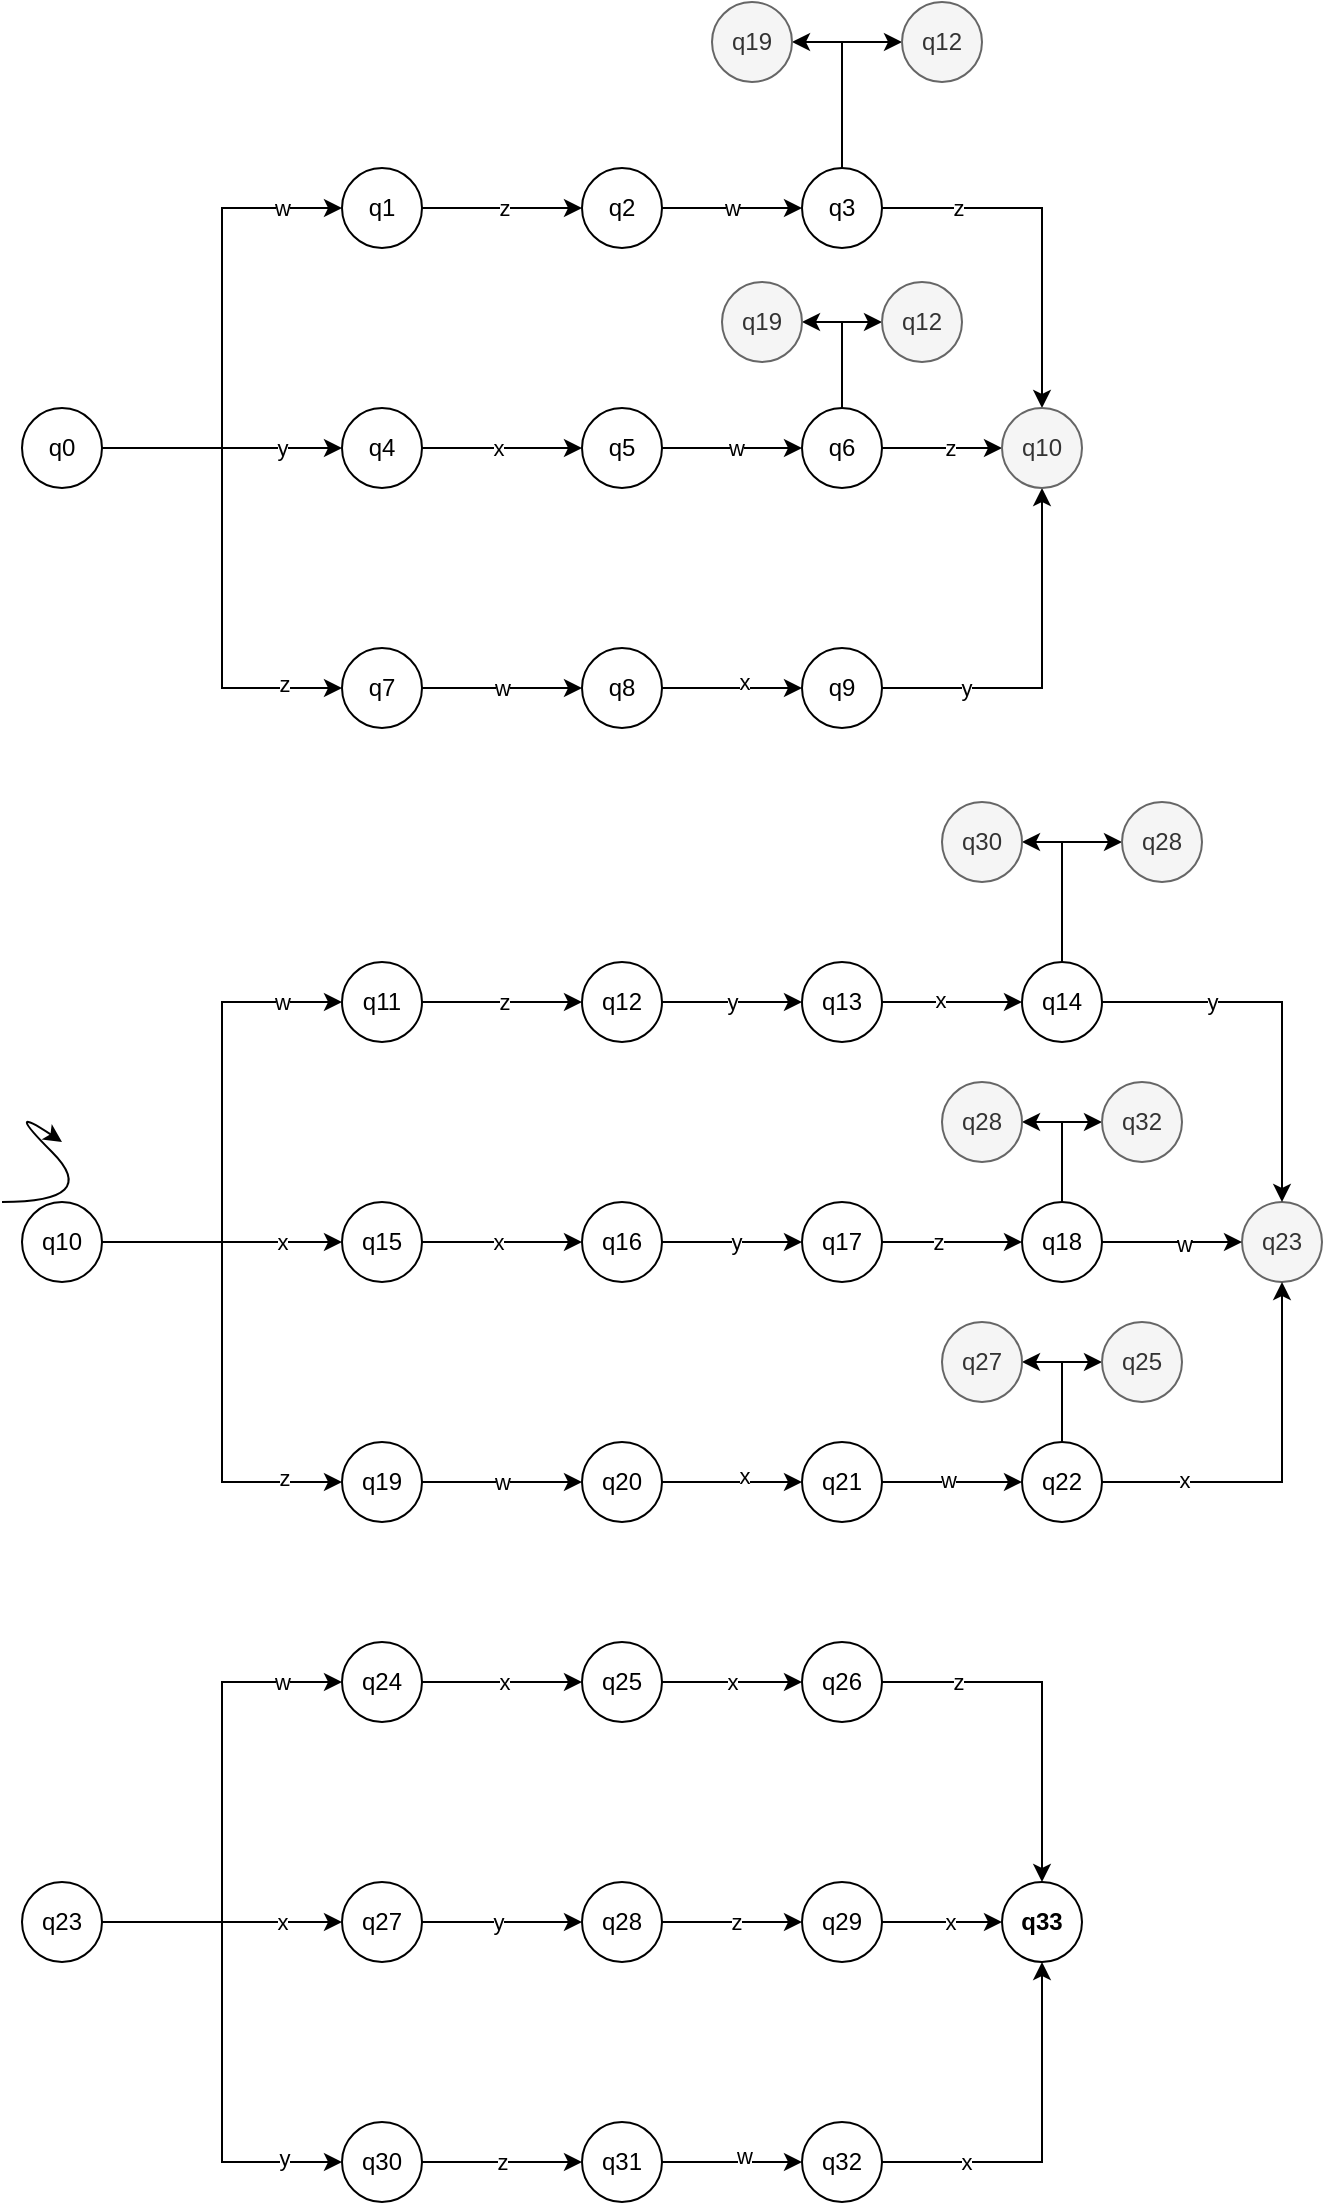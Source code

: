 <mxfile version="24.7.8">
  <diagram name="Page-1" id="Aey-eJSJg34oSW4Eya3Z">
    <mxGraphModel dx="1860" dy="896" grid="1" gridSize="10" guides="1" tooltips="1" connect="1" arrows="1" fold="1" page="1" pageScale="1" pageWidth="850" pageHeight="1100" math="0" shadow="0">
      <root>
        <mxCell id="0" />
        <mxCell id="1" parent="0" />
        <mxCell id="eljY3TKEnS_Ht3RKQVxH-9" style="edgeStyle=orthogonalEdgeStyle;rounded=0;orthogonalLoop=1;jettySize=auto;html=1;entryX=0;entryY=0.5;entryDx=0;entryDy=0;" edge="1" parent="1" source="eljY3TKEnS_Ht3RKQVxH-5" target="eljY3TKEnS_Ht3RKQVxH-7">
          <mxGeometry relative="1" as="geometry" />
        </mxCell>
        <mxCell id="eljY3TKEnS_Ht3RKQVxH-14" value="y" style="edgeLabel;html=1;align=center;verticalAlign=middle;resizable=0;points=[];" vertex="1" connectable="0" parent="eljY3TKEnS_Ht3RKQVxH-9">
          <mxGeometry x="0.504" relative="1" as="geometry">
            <mxPoint as="offset" />
          </mxGeometry>
        </mxCell>
        <mxCell id="eljY3TKEnS_Ht3RKQVxH-10" style="edgeStyle=orthogonalEdgeStyle;rounded=0;orthogonalLoop=1;jettySize=auto;html=1;exitX=1;exitY=0.5;exitDx=0;exitDy=0;entryX=0;entryY=0.5;entryDx=0;entryDy=0;" edge="1" parent="1" source="eljY3TKEnS_Ht3RKQVxH-5" target="eljY3TKEnS_Ht3RKQVxH-6">
          <mxGeometry relative="1" as="geometry" />
        </mxCell>
        <mxCell id="eljY3TKEnS_Ht3RKQVxH-13" value="w" style="edgeLabel;html=1;align=center;verticalAlign=middle;resizable=0;points=[];" vertex="1" connectable="0" parent="eljY3TKEnS_Ht3RKQVxH-10">
          <mxGeometry x="0.723" y="2" relative="1" as="geometry">
            <mxPoint x="3" y="2" as="offset" />
          </mxGeometry>
        </mxCell>
        <mxCell id="eljY3TKEnS_Ht3RKQVxH-12" style="edgeStyle=orthogonalEdgeStyle;rounded=0;orthogonalLoop=1;jettySize=auto;html=1;exitX=1;exitY=0.5;exitDx=0;exitDy=0;entryX=0;entryY=0.5;entryDx=0;entryDy=0;" edge="1" parent="1" source="eljY3TKEnS_Ht3RKQVxH-5" target="eljY3TKEnS_Ht3RKQVxH-8">
          <mxGeometry relative="1" as="geometry" />
        </mxCell>
        <mxCell id="eljY3TKEnS_Ht3RKQVxH-15" value="z" style="edgeLabel;html=1;align=center;verticalAlign=middle;resizable=0;points=[];" vertex="1" connectable="0" parent="eljY3TKEnS_Ht3RKQVxH-12">
          <mxGeometry x="0.756" y="2" relative="1" as="geometry">
            <mxPoint as="offset" />
          </mxGeometry>
        </mxCell>
        <mxCell id="eljY3TKEnS_Ht3RKQVxH-5" value="q0" style="ellipse;whiteSpace=wrap;html=1;" vertex="1" parent="1">
          <mxGeometry x="80" y="203" width="40" height="40" as="geometry" />
        </mxCell>
        <mxCell id="eljY3TKEnS_Ht3RKQVxH-19" style="edgeStyle=orthogonalEdgeStyle;rounded=0;orthogonalLoop=1;jettySize=auto;html=1;" edge="1" parent="1" source="eljY3TKEnS_Ht3RKQVxH-6" target="eljY3TKEnS_Ht3RKQVxH-16">
          <mxGeometry relative="1" as="geometry" />
        </mxCell>
        <mxCell id="eljY3TKEnS_Ht3RKQVxH-22" value="z" style="edgeLabel;html=1;align=center;verticalAlign=middle;resizable=0;points=[];" vertex="1" connectable="0" parent="eljY3TKEnS_Ht3RKQVxH-19">
          <mxGeometry x="0.008" y="-4" relative="1" as="geometry">
            <mxPoint y="-4" as="offset" />
          </mxGeometry>
        </mxCell>
        <mxCell id="eljY3TKEnS_Ht3RKQVxH-6" value="q1" style="ellipse;whiteSpace=wrap;html=1;" vertex="1" parent="1">
          <mxGeometry x="240" y="83" width="40" height="40" as="geometry" />
        </mxCell>
        <mxCell id="eljY3TKEnS_Ht3RKQVxH-20" style="edgeStyle=orthogonalEdgeStyle;rounded=0;orthogonalLoop=1;jettySize=auto;html=1;" edge="1" parent="1" source="eljY3TKEnS_Ht3RKQVxH-7" target="eljY3TKEnS_Ht3RKQVxH-17">
          <mxGeometry relative="1" as="geometry" />
        </mxCell>
        <mxCell id="eljY3TKEnS_Ht3RKQVxH-23" value="x" style="edgeLabel;html=1;align=center;verticalAlign=middle;resizable=0;points=[];" vertex="1" connectable="0" parent="eljY3TKEnS_Ht3RKQVxH-20">
          <mxGeometry x="-0.054" relative="1" as="geometry">
            <mxPoint as="offset" />
          </mxGeometry>
        </mxCell>
        <mxCell id="eljY3TKEnS_Ht3RKQVxH-7" value="q4" style="ellipse;whiteSpace=wrap;html=1;" vertex="1" parent="1">
          <mxGeometry x="240" y="203" width="40" height="40" as="geometry" />
        </mxCell>
        <mxCell id="eljY3TKEnS_Ht3RKQVxH-21" style="edgeStyle=orthogonalEdgeStyle;rounded=0;orthogonalLoop=1;jettySize=auto;html=1;exitX=1;exitY=0.5;exitDx=0;exitDy=0;" edge="1" parent="1" source="eljY3TKEnS_Ht3RKQVxH-8" target="eljY3TKEnS_Ht3RKQVxH-18">
          <mxGeometry relative="1" as="geometry" />
        </mxCell>
        <mxCell id="eljY3TKEnS_Ht3RKQVxH-24" value="w" style="edgeLabel;html=1;align=center;verticalAlign=middle;resizable=0;points=[];" vertex="1" connectable="0" parent="eljY3TKEnS_Ht3RKQVxH-21">
          <mxGeometry x="-0.096" y="-1" relative="1" as="geometry">
            <mxPoint x="4" y="-1" as="offset" />
          </mxGeometry>
        </mxCell>
        <mxCell id="eljY3TKEnS_Ht3RKQVxH-8" value="q7" style="ellipse;whiteSpace=wrap;html=1;" vertex="1" parent="1">
          <mxGeometry x="240" y="323" width="40" height="40" as="geometry" />
        </mxCell>
        <mxCell id="eljY3TKEnS_Ht3RKQVxH-28" style="edgeStyle=orthogonalEdgeStyle;rounded=0;orthogonalLoop=1;jettySize=auto;html=1;exitX=1;exitY=0.5;exitDx=0;exitDy=0;entryX=0;entryY=0.5;entryDx=0;entryDy=0;" edge="1" parent="1" source="eljY3TKEnS_Ht3RKQVxH-16" target="eljY3TKEnS_Ht3RKQVxH-25">
          <mxGeometry relative="1" as="geometry" />
        </mxCell>
        <mxCell id="eljY3TKEnS_Ht3RKQVxH-31" value="w" style="edgeLabel;html=1;align=center;verticalAlign=middle;resizable=0;points=[];" vertex="1" connectable="0" parent="eljY3TKEnS_Ht3RKQVxH-28">
          <mxGeometry x="-0.014" y="-3" relative="1" as="geometry">
            <mxPoint y="-3" as="offset" />
          </mxGeometry>
        </mxCell>
        <mxCell id="eljY3TKEnS_Ht3RKQVxH-16" value="q2" style="ellipse;whiteSpace=wrap;html=1;" vertex="1" parent="1">
          <mxGeometry x="360" y="83" width="40" height="40" as="geometry" />
        </mxCell>
        <mxCell id="eljY3TKEnS_Ht3RKQVxH-29" style="edgeStyle=orthogonalEdgeStyle;rounded=0;orthogonalLoop=1;jettySize=auto;html=1;exitX=1;exitY=0.5;exitDx=0;exitDy=0;entryX=0;entryY=0.5;entryDx=0;entryDy=0;" edge="1" parent="1" source="eljY3TKEnS_Ht3RKQVxH-17" target="eljY3TKEnS_Ht3RKQVxH-26">
          <mxGeometry relative="1" as="geometry" />
        </mxCell>
        <mxCell id="eljY3TKEnS_Ht3RKQVxH-32" value="w" style="edgeLabel;html=1;align=center;verticalAlign=middle;resizable=0;points=[];" vertex="1" connectable="0" parent="eljY3TKEnS_Ht3RKQVxH-29">
          <mxGeometry x="0.057" y="-2" relative="1" as="geometry">
            <mxPoint y="-2" as="offset" />
          </mxGeometry>
        </mxCell>
        <mxCell id="eljY3TKEnS_Ht3RKQVxH-17" value="q5" style="ellipse;whiteSpace=wrap;html=1;" vertex="1" parent="1">
          <mxGeometry x="360" y="203" width="40" height="40" as="geometry" />
        </mxCell>
        <mxCell id="eljY3TKEnS_Ht3RKQVxH-30" style="edgeStyle=orthogonalEdgeStyle;rounded=0;orthogonalLoop=1;jettySize=auto;html=1;entryX=0;entryY=0.5;entryDx=0;entryDy=0;" edge="1" parent="1" source="eljY3TKEnS_Ht3RKQVxH-18" target="eljY3TKEnS_Ht3RKQVxH-27">
          <mxGeometry relative="1" as="geometry" />
        </mxCell>
        <mxCell id="eljY3TKEnS_Ht3RKQVxH-33" value="x" style="edgeLabel;html=1;align=center;verticalAlign=middle;resizable=0;points=[];" vertex="1" connectable="0" parent="eljY3TKEnS_Ht3RKQVxH-30">
          <mxGeometry x="0.152" y="3" relative="1" as="geometry">
            <mxPoint as="offset" />
          </mxGeometry>
        </mxCell>
        <mxCell id="eljY3TKEnS_Ht3RKQVxH-18" value="q8" style="ellipse;whiteSpace=wrap;html=1;" vertex="1" parent="1">
          <mxGeometry x="360" y="323" width="40" height="40" as="geometry" />
        </mxCell>
        <mxCell id="eljY3TKEnS_Ht3RKQVxH-38" style="edgeStyle=orthogonalEdgeStyle;rounded=0;orthogonalLoop=1;jettySize=auto;html=1;exitX=1;exitY=0.5;exitDx=0;exitDy=0;" edge="1" parent="1" source="eljY3TKEnS_Ht3RKQVxH-25" target="eljY3TKEnS_Ht3RKQVxH-34">
          <mxGeometry relative="1" as="geometry" />
        </mxCell>
        <mxCell id="eljY3TKEnS_Ht3RKQVxH-39" value="z" style="edgeLabel;html=1;align=center;verticalAlign=middle;resizable=0;points=[];" vertex="1" connectable="0" parent="eljY3TKEnS_Ht3RKQVxH-38">
          <mxGeometry x="-0.578" y="-4" relative="1" as="geometry">
            <mxPoint y="-4" as="offset" />
          </mxGeometry>
        </mxCell>
        <mxCell id="eljY3TKEnS_Ht3RKQVxH-128" style="edgeStyle=orthogonalEdgeStyle;rounded=0;orthogonalLoop=1;jettySize=auto;html=1;exitX=0.5;exitY=0;exitDx=0;exitDy=0;entryX=0;entryY=0.5;entryDx=0;entryDy=0;" edge="1" parent="1" source="eljY3TKEnS_Ht3RKQVxH-25" target="eljY3TKEnS_Ht3RKQVxH-127">
          <mxGeometry relative="1" as="geometry" />
        </mxCell>
        <mxCell id="eljY3TKEnS_Ht3RKQVxH-130" style="edgeStyle=orthogonalEdgeStyle;rounded=0;orthogonalLoop=1;jettySize=auto;html=1;exitX=0.5;exitY=0;exitDx=0;exitDy=0;entryX=1;entryY=0.5;entryDx=0;entryDy=0;" edge="1" parent="1" source="eljY3TKEnS_Ht3RKQVxH-25" target="eljY3TKEnS_Ht3RKQVxH-129">
          <mxGeometry relative="1" as="geometry" />
        </mxCell>
        <mxCell id="eljY3TKEnS_Ht3RKQVxH-25" value="q3" style="ellipse;whiteSpace=wrap;html=1;" vertex="1" parent="1">
          <mxGeometry x="470" y="83" width="40" height="40" as="geometry" />
        </mxCell>
        <mxCell id="eljY3TKEnS_Ht3RKQVxH-36" style="edgeStyle=orthogonalEdgeStyle;rounded=0;orthogonalLoop=1;jettySize=auto;html=1;exitX=1;exitY=0.5;exitDx=0;exitDy=0;entryX=0;entryY=0.5;entryDx=0;entryDy=0;" edge="1" parent="1" source="eljY3TKEnS_Ht3RKQVxH-26" target="eljY3TKEnS_Ht3RKQVxH-34">
          <mxGeometry relative="1" as="geometry" />
        </mxCell>
        <mxCell id="eljY3TKEnS_Ht3RKQVxH-40" value="z" style="edgeLabel;html=1;align=center;verticalAlign=middle;resizable=0;points=[];" vertex="1" connectable="0" parent="eljY3TKEnS_Ht3RKQVxH-36">
          <mxGeometry x="0.133" y="-1" relative="1" as="geometry">
            <mxPoint y="-1" as="offset" />
          </mxGeometry>
        </mxCell>
        <mxCell id="eljY3TKEnS_Ht3RKQVxH-132" style="edgeStyle=orthogonalEdgeStyle;rounded=0;orthogonalLoop=1;jettySize=auto;html=1;exitX=0.5;exitY=0;exitDx=0;exitDy=0;entryX=0;entryY=0.5;entryDx=0;entryDy=0;" edge="1" parent="1" source="eljY3TKEnS_Ht3RKQVxH-26" target="eljY3TKEnS_Ht3RKQVxH-131">
          <mxGeometry relative="1" as="geometry" />
        </mxCell>
        <mxCell id="eljY3TKEnS_Ht3RKQVxH-136" style="edgeStyle=orthogonalEdgeStyle;rounded=0;orthogonalLoop=1;jettySize=auto;html=1;exitX=0.5;exitY=0;exitDx=0;exitDy=0;entryX=1;entryY=0.5;entryDx=0;entryDy=0;" edge="1" parent="1" source="eljY3TKEnS_Ht3RKQVxH-26" target="eljY3TKEnS_Ht3RKQVxH-135">
          <mxGeometry relative="1" as="geometry" />
        </mxCell>
        <mxCell id="eljY3TKEnS_Ht3RKQVxH-26" value="q6" style="ellipse;whiteSpace=wrap;html=1;" vertex="1" parent="1">
          <mxGeometry x="470" y="203" width="40" height="40" as="geometry" />
        </mxCell>
        <mxCell id="eljY3TKEnS_Ht3RKQVxH-37" style="edgeStyle=orthogonalEdgeStyle;rounded=0;orthogonalLoop=1;jettySize=auto;html=1;exitX=1;exitY=0.5;exitDx=0;exitDy=0;entryX=0.5;entryY=1;entryDx=0;entryDy=0;" edge="1" parent="1" source="eljY3TKEnS_Ht3RKQVxH-27" target="eljY3TKEnS_Ht3RKQVxH-34">
          <mxGeometry relative="1" as="geometry" />
        </mxCell>
        <mxCell id="eljY3TKEnS_Ht3RKQVxH-41" value="y" style="edgeLabel;html=1;align=center;verticalAlign=middle;resizable=0;points=[];" vertex="1" connectable="0" parent="eljY3TKEnS_Ht3RKQVxH-37">
          <mxGeometry x="-0.533" relative="1" as="geometry">
            <mxPoint as="offset" />
          </mxGeometry>
        </mxCell>
        <mxCell id="eljY3TKEnS_Ht3RKQVxH-27" value="q9" style="ellipse;whiteSpace=wrap;html=1;" vertex="1" parent="1">
          <mxGeometry x="470" y="323" width="40" height="40" as="geometry" />
        </mxCell>
        <mxCell id="eljY3TKEnS_Ht3RKQVxH-34" value="q10" style="ellipse;whiteSpace=wrap;html=1;fillColor=#f5f5f5;fontColor=#333333;strokeColor=#666666;" vertex="1" parent="1">
          <mxGeometry x="570" y="203" width="40" height="40" as="geometry" />
        </mxCell>
        <mxCell id="eljY3TKEnS_Ht3RKQVxH-42" style="edgeStyle=orthogonalEdgeStyle;rounded=0;orthogonalLoop=1;jettySize=auto;html=1;entryX=0;entryY=0.5;entryDx=0;entryDy=0;" edge="1" parent="1" source="eljY3TKEnS_Ht3RKQVxH-48" target="eljY3TKEnS_Ht3RKQVxH-54">
          <mxGeometry relative="1" as="geometry" />
        </mxCell>
        <mxCell id="eljY3TKEnS_Ht3RKQVxH-43" value="x" style="edgeLabel;html=1;align=center;verticalAlign=middle;resizable=0;points=[];" vertex="1" connectable="0" parent="eljY3TKEnS_Ht3RKQVxH-42">
          <mxGeometry x="0.504" relative="1" as="geometry">
            <mxPoint as="offset" />
          </mxGeometry>
        </mxCell>
        <mxCell id="eljY3TKEnS_Ht3RKQVxH-44" style="edgeStyle=orthogonalEdgeStyle;rounded=0;orthogonalLoop=1;jettySize=auto;html=1;exitX=1;exitY=0.5;exitDx=0;exitDy=0;entryX=0;entryY=0.5;entryDx=0;entryDy=0;" edge="1" parent="1" source="eljY3TKEnS_Ht3RKQVxH-48" target="eljY3TKEnS_Ht3RKQVxH-51">
          <mxGeometry relative="1" as="geometry" />
        </mxCell>
        <mxCell id="eljY3TKEnS_Ht3RKQVxH-45" value="w" style="edgeLabel;html=1;align=center;verticalAlign=middle;resizable=0;points=[];" vertex="1" connectable="0" parent="eljY3TKEnS_Ht3RKQVxH-44">
          <mxGeometry x="0.723" y="2" relative="1" as="geometry">
            <mxPoint x="3" y="2" as="offset" />
          </mxGeometry>
        </mxCell>
        <mxCell id="eljY3TKEnS_Ht3RKQVxH-46" style="edgeStyle=orthogonalEdgeStyle;rounded=0;orthogonalLoop=1;jettySize=auto;html=1;exitX=1;exitY=0.5;exitDx=0;exitDy=0;entryX=0;entryY=0.5;entryDx=0;entryDy=0;" edge="1" parent="1" source="eljY3TKEnS_Ht3RKQVxH-48" target="eljY3TKEnS_Ht3RKQVxH-57">
          <mxGeometry relative="1" as="geometry" />
        </mxCell>
        <mxCell id="eljY3TKEnS_Ht3RKQVxH-47" value="y" style="edgeLabel;html=1;align=center;verticalAlign=middle;resizable=0;points=[];" vertex="1" connectable="0" parent="eljY3TKEnS_Ht3RKQVxH-46">
          <mxGeometry x="0.756" y="2" relative="1" as="geometry">
            <mxPoint as="offset" />
          </mxGeometry>
        </mxCell>
        <mxCell id="eljY3TKEnS_Ht3RKQVxH-48" value="q23" style="ellipse;whiteSpace=wrap;html=1;" vertex="1" parent="1">
          <mxGeometry x="80" y="940" width="40" height="40" as="geometry" />
        </mxCell>
        <mxCell id="eljY3TKEnS_Ht3RKQVxH-49" style="edgeStyle=orthogonalEdgeStyle;rounded=0;orthogonalLoop=1;jettySize=auto;html=1;" edge="1" parent="1" source="eljY3TKEnS_Ht3RKQVxH-51" target="eljY3TKEnS_Ht3RKQVxH-60">
          <mxGeometry relative="1" as="geometry" />
        </mxCell>
        <mxCell id="eljY3TKEnS_Ht3RKQVxH-50" value="x" style="edgeLabel;html=1;align=center;verticalAlign=middle;resizable=0;points=[];" vertex="1" connectable="0" parent="eljY3TKEnS_Ht3RKQVxH-49">
          <mxGeometry x="0.008" y="-4" relative="1" as="geometry">
            <mxPoint y="-4" as="offset" />
          </mxGeometry>
        </mxCell>
        <mxCell id="eljY3TKEnS_Ht3RKQVxH-51" value="q24" style="ellipse;whiteSpace=wrap;html=1;" vertex="1" parent="1">
          <mxGeometry x="240" y="820" width="40" height="40" as="geometry" />
        </mxCell>
        <mxCell id="eljY3TKEnS_Ht3RKQVxH-52" style="edgeStyle=orthogonalEdgeStyle;rounded=0;orthogonalLoop=1;jettySize=auto;html=1;" edge="1" parent="1" source="eljY3TKEnS_Ht3RKQVxH-54" target="eljY3TKEnS_Ht3RKQVxH-63">
          <mxGeometry relative="1" as="geometry" />
        </mxCell>
        <mxCell id="eljY3TKEnS_Ht3RKQVxH-53" value="y" style="edgeLabel;html=1;align=center;verticalAlign=middle;resizable=0;points=[];" vertex="1" connectable="0" parent="eljY3TKEnS_Ht3RKQVxH-52">
          <mxGeometry x="-0.054" relative="1" as="geometry">
            <mxPoint as="offset" />
          </mxGeometry>
        </mxCell>
        <mxCell id="eljY3TKEnS_Ht3RKQVxH-54" value="q27" style="ellipse;whiteSpace=wrap;html=1;" vertex="1" parent="1">
          <mxGeometry x="240" y="940" width="40" height="40" as="geometry" />
        </mxCell>
        <mxCell id="eljY3TKEnS_Ht3RKQVxH-55" style="edgeStyle=orthogonalEdgeStyle;rounded=0;orthogonalLoop=1;jettySize=auto;html=1;exitX=1;exitY=0.5;exitDx=0;exitDy=0;" edge="1" parent="1" source="eljY3TKEnS_Ht3RKQVxH-57" target="eljY3TKEnS_Ht3RKQVxH-66">
          <mxGeometry relative="1" as="geometry" />
        </mxCell>
        <mxCell id="eljY3TKEnS_Ht3RKQVxH-56" value="z" style="edgeLabel;html=1;align=center;verticalAlign=middle;resizable=0;points=[];" vertex="1" connectable="0" parent="eljY3TKEnS_Ht3RKQVxH-55">
          <mxGeometry x="-0.096" y="-1" relative="1" as="geometry">
            <mxPoint x="4" y="-1" as="offset" />
          </mxGeometry>
        </mxCell>
        <mxCell id="eljY3TKEnS_Ht3RKQVxH-57" value="q30" style="ellipse;whiteSpace=wrap;html=1;" vertex="1" parent="1">
          <mxGeometry x="240" y="1060" width="40" height="40" as="geometry" />
        </mxCell>
        <mxCell id="eljY3TKEnS_Ht3RKQVxH-58" style="edgeStyle=orthogonalEdgeStyle;rounded=0;orthogonalLoop=1;jettySize=auto;html=1;exitX=1;exitY=0.5;exitDx=0;exitDy=0;entryX=0;entryY=0.5;entryDx=0;entryDy=0;" edge="1" parent="1" source="eljY3TKEnS_Ht3RKQVxH-60" target="eljY3TKEnS_Ht3RKQVxH-69">
          <mxGeometry relative="1" as="geometry" />
        </mxCell>
        <mxCell id="eljY3TKEnS_Ht3RKQVxH-59" value="x" style="edgeLabel;html=1;align=center;verticalAlign=middle;resizable=0;points=[];" vertex="1" connectable="0" parent="eljY3TKEnS_Ht3RKQVxH-58">
          <mxGeometry x="-0.014" y="-3" relative="1" as="geometry">
            <mxPoint y="-3" as="offset" />
          </mxGeometry>
        </mxCell>
        <mxCell id="eljY3TKEnS_Ht3RKQVxH-60" value="q25" style="ellipse;whiteSpace=wrap;html=1;" vertex="1" parent="1">
          <mxGeometry x="360" y="820" width="40" height="40" as="geometry" />
        </mxCell>
        <mxCell id="eljY3TKEnS_Ht3RKQVxH-61" style="edgeStyle=orthogonalEdgeStyle;rounded=0;orthogonalLoop=1;jettySize=auto;html=1;exitX=1;exitY=0.5;exitDx=0;exitDy=0;entryX=0;entryY=0.5;entryDx=0;entryDy=0;" edge="1" parent="1" source="eljY3TKEnS_Ht3RKQVxH-63" target="eljY3TKEnS_Ht3RKQVxH-72">
          <mxGeometry relative="1" as="geometry" />
        </mxCell>
        <mxCell id="eljY3TKEnS_Ht3RKQVxH-62" value="z" style="edgeLabel;html=1;align=center;verticalAlign=middle;resizable=0;points=[];" vertex="1" connectable="0" parent="eljY3TKEnS_Ht3RKQVxH-61">
          <mxGeometry x="0.057" y="-2" relative="1" as="geometry">
            <mxPoint y="-2" as="offset" />
          </mxGeometry>
        </mxCell>
        <mxCell id="eljY3TKEnS_Ht3RKQVxH-63" value="q28" style="ellipse;whiteSpace=wrap;html=1;" vertex="1" parent="1">
          <mxGeometry x="360" y="940" width="40" height="40" as="geometry" />
        </mxCell>
        <mxCell id="eljY3TKEnS_Ht3RKQVxH-64" style="edgeStyle=orthogonalEdgeStyle;rounded=0;orthogonalLoop=1;jettySize=auto;html=1;entryX=0;entryY=0.5;entryDx=0;entryDy=0;" edge="1" parent="1" source="eljY3TKEnS_Ht3RKQVxH-66" target="eljY3TKEnS_Ht3RKQVxH-75">
          <mxGeometry relative="1" as="geometry" />
        </mxCell>
        <mxCell id="eljY3TKEnS_Ht3RKQVxH-65" value="w" style="edgeLabel;html=1;align=center;verticalAlign=middle;resizable=0;points=[];" vertex="1" connectable="0" parent="eljY3TKEnS_Ht3RKQVxH-64">
          <mxGeometry x="0.152" y="3" relative="1" as="geometry">
            <mxPoint as="offset" />
          </mxGeometry>
        </mxCell>
        <mxCell id="eljY3TKEnS_Ht3RKQVxH-66" value="q31" style="ellipse;whiteSpace=wrap;html=1;" vertex="1" parent="1">
          <mxGeometry x="360" y="1060" width="40" height="40" as="geometry" />
        </mxCell>
        <mxCell id="eljY3TKEnS_Ht3RKQVxH-67" style="edgeStyle=orthogonalEdgeStyle;rounded=0;orthogonalLoop=1;jettySize=auto;html=1;exitX=1;exitY=0.5;exitDx=0;exitDy=0;" edge="1" parent="1" source="eljY3TKEnS_Ht3RKQVxH-69" target="eljY3TKEnS_Ht3RKQVxH-76">
          <mxGeometry relative="1" as="geometry" />
        </mxCell>
        <mxCell id="eljY3TKEnS_Ht3RKQVxH-68" value="z" style="edgeLabel;html=1;align=center;verticalAlign=middle;resizable=0;points=[];" vertex="1" connectable="0" parent="eljY3TKEnS_Ht3RKQVxH-67">
          <mxGeometry x="-0.578" y="-4" relative="1" as="geometry">
            <mxPoint y="-4" as="offset" />
          </mxGeometry>
        </mxCell>
        <mxCell id="eljY3TKEnS_Ht3RKQVxH-69" value="q26" style="ellipse;whiteSpace=wrap;html=1;" vertex="1" parent="1">
          <mxGeometry x="470" y="820" width="40" height="40" as="geometry" />
        </mxCell>
        <mxCell id="eljY3TKEnS_Ht3RKQVxH-70" style="edgeStyle=orthogonalEdgeStyle;rounded=0;orthogonalLoop=1;jettySize=auto;html=1;exitX=1;exitY=0.5;exitDx=0;exitDy=0;entryX=0;entryY=0.5;entryDx=0;entryDy=0;" edge="1" parent="1" source="eljY3TKEnS_Ht3RKQVxH-72" target="eljY3TKEnS_Ht3RKQVxH-76">
          <mxGeometry relative="1" as="geometry" />
        </mxCell>
        <mxCell id="eljY3TKEnS_Ht3RKQVxH-71" value="x" style="edgeLabel;html=1;align=center;verticalAlign=middle;resizable=0;points=[];" vertex="1" connectable="0" parent="eljY3TKEnS_Ht3RKQVxH-70">
          <mxGeometry x="0.133" y="-1" relative="1" as="geometry">
            <mxPoint y="-1" as="offset" />
          </mxGeometry>
        </mxCell>
        <mxCell id="eljY3TKEnS_Ht3RKQVxH-72" value="q29" style="ellipse;whiteSpace=wrap;html=1;" vertex="1" parent="1">
          <mxGeometry x="470" y="940" width="40" height="40" as="geometry" />
        </mxCell>
        <mxCell id="eljY3TKEnS_Ht3RKQVxH-73" style="edgeStyle=orthogonalEdgeStyle;rounded=0;orthogonalLoop=1;jettySize=auto;html=1;exitX=1;exitY=0.5;exitDx=0;exitDy=0;entryX=0.5;entryY=1;entryDx=0;entryDy=0;" edge="1" parent="1" source="eljY3TKEnS_Ht3RKQVxH-75" target="eljY3TKEnS_Ht3RKQVxH-76">
          <mxGeometry relative="1" as="geometry" />
        </mxCell>
        <mxCell id="eljY3TKEnS_Ht3RKQVxH-74" value="x" style="edgeLabel;html=1;align=center;verticalAlign=middle;resizable=0;points=[];" vertex="1" connectable="0" parent="eljY3TKEnS_Ht3RKQVxH-73">
          <mxGeometry x="-0.533" relative="1" as="geometry">
            <mxPoint as="offset" />
          </mxGeometry>
        </mxCell>
        <mxCell id="eljY3TKEnS_Ht3RKQVxH-75" value="q32" style="ellipse;whiteSpace=wrap;html=1;" vertex="1" parent="1">
          <mxGeometry x="470" y="1060" width="40" height="40" as="geometry" />
        </mxCell>
        <mxCell id="eljY3TKEnS_Ht3RKQVxH-76" value="&lt;b&gt;q33&lt;/b&gt;" style="ellipse;whiteSpace=wrap;html=1;" vertex="1" parent="1">
          <mxGeometry x="570" y="940" width="40" height="40" as="geometry" />
        </mxCell>
        <mxCell id="eljY3TKEnS_Ht3RKQVxH-77" style="edgeStyle=orthogonalEdgeStyle;rounded=0;orthogonalLoop=1;jettySize=auto;html=1;entryX=0;entryY=0.5;entryDx=0;entryDy=0;" edge="1" parent="1" source="eljY3TKEnS_Ht3RKQVxH-83" target="eljY3TKEnS_Ht3RKQVxH-89">
          <mxGeometry relative="1" as="geometry" />
        </mxCell>
        <mxCell id="eljY3TKEnS_Ht3RKQVxH-78" value="x" style="edgeLabel;html=1;align=center;verticalAlign=middle;resizable=0;points=[];" vertex="1" connectable="0" parent="eljY3TKEnS_Ht3RKQVxH-77">
          <mxGeometry x="0.504" relative="1" as="geometry">
            <mxPoint as="offset" />
          </mxGeometry>
        </mxCell>
        <mxCell id="eljY3TKEnS_Ht3RKQVxH-79" style="edgeStyle=orthogonalEdgeStyle;rounded=0;orthogonalLoop=1;jettySize=auto;html=1;exitX=1;exitY=0.5;exitDx=0;exitDy=0;entryX=0;entryY=0.5;entryDx=0;entryDy=0;" edge="1" parent="1" source="eljY3TKEnS_Ht3RKQVxH-83" target="eljY3TKEnS_Ht3RKQVxH-86">
          <mxGeometry relative="1" as="geometry" />
        </mxCell>
        <mxCell id="eljY3TKEnS_Ht3RKQVxH-80" value="w" style="edgeLabel;html=1;align=center;verticalAlign=middle;resizable=0;points=[];" vertex="1" connectable="0" parent="eljY3TKEnS_Ht3RKQVxH-79">
          <mxGeometry x="0.723" y="2" relative="1" as="geometry">
            <mxPoint x="3" y="2" as="offset" />
          </mxGeometry>
        </mxCell>
        <mxCell id="eljY3TKEnS_Ht3RKQVxH-81" style="edgeStyle=orthogonalEdgeStyle;rounded=0;orthogonalLoop=1;jettySize=auto;html=1;exitX=1;exitY=0.5;exitDx=0;exitDy=0;entryX=0;entryY=0.5;entryDx=0;entryDy=0;" edge="1" parent="1" source="eljY3TKEnS_Ht3RKQVxH-83" target="eljY3TKEnS_Ht3RKQVxH-92">
          <mxGeometry relative="1" as="geometry" />
        </mxCell>
        <mxCell id="eljY3TKEnS_Ht3RKQVxH-82" value="z" style="edgeLabel;html=1;align=center;verticalAlign=middle;resizable=0;points=[];" vertex="1" connectable="0" parent="eljY3TKEnS_Ht3RKQVxH-81">
          <mxGeometry x="0.756" y="2" relative="1" as="geometry">
            <mxPoint as="offset" />
          </mxGeometry>
        </mxCell>
        <mxCell id="eljY3TKEnS_Ht3RKQVxH-83" value="q10" style="ellipse;whiteSpace=wrap;html=1;" vertex="1" parent="1">
          <mxGeometry x="80" y="600" width="40" height="40" as="geometry" />
        </mxCell>
        <mxCell id="eljY3TKEnS_Ht3RKQVxH-84" style="edgeStyle=orthogonalEdgeStyle;rounded=0;orthogonalLoop=1;jettySize=auto;html=1;" edge="1" parent="1" source="eljY3TKEnS_Ht3RKQVxH-86" target="eljY3TKEnS_Ht3RKQVxH-95">
          <mxGeometry relative="1" as="geometry" />
        </mxCell>
        <mxCell id="eljY3TKEnS_Ht3RKQVxH-85" value="z" style="edgeLabel;html=1;align=center;verticalAlign=middle;resizable=0;points=[];" vertex="1" connectable="0" parent="eljY3TKEnS_Ht3RKQVxH-84">
          <mxGeometry x="0.008" y="-4" relative="1" as="geometry">
            <mxPoint y="-4" as="offset" />
          </mxGeometry>
        </mxCell>
        <mxCell id="eljY3TKEnS_Ht3RKQVxH-86" value="q11" style="ellipse;whiteSpace=wrap;html=1;" vertex="1" parent="1">
          <mxGeometry x="240" y="480" width="40" height="40" as="geometry" />
        </mxCell>
        <mxCell id="eljY3TKEnS_Ht3RKQVxH-87" style="edgeStyle=orthogonalEdgeStyle;rounded=0;orthogonalLoop=1;jettySize=auto;html=1;" edge="1" parent="1" source="eljY3TKEnS_Ht3RKQVxH-89" target="eljY3TKEnS_Ht3RKQVxH-98">
          <mxGeometry relative="1" as="geometry" />
        </mxCell>
        <mxCell id="eljY3TKEnS_Ht3RKQVxH-88" value="x" style="edgeLabel;html=1;align=center;verticalAlign=middle;resizable=0;points=[];" vertex="1" connectable="0" parent="eljY3TKEnS_Ht3RKQVxH-87">
          <mxGeometry x="-0.054" relative="1" as="geometry">
            <mxPoint as="offset" />
          </mxGeometry>
        </mxCell>
        <mxCell id="eljY3TKEnS_Ht3RKQVxH-89" value="q15" style="ellipse;whiteSpace=wrap;html=1;" vertex="1" parent="1">
          <mxGeometry x="240" y="600" width="40" height="40" as="geometry" />
        </mxCell>
        <mxCell id="eljY3TKEnS_Ht3RKQVxH-90" style="edgeStyle=orthogonalEdgeStyle;rounded=0;orthogonalLoop=1;jettySize=auto;html=1;exitX=1;exitY=0.5;exitDx=0;exitDy=0;" edge="1" parent="1" source="eljY3TKEnS_Ht3RKQVxH-92" target="eljY3TKEnS_Ht3RKQVxH-101">
          <mxGeometry relative="1" as="geometry" />
        </mxCell>
        <mxCell id="eljY3TKEnS_Ht3RKQVxH-91" value="w" style="edgeLabel;html=1;align=center;verticalAlign=middle;resizable=0;points=[];" vertex="1" connectable="0" parent="eljY3TKEnS_Ht3RKQVxH-90">
          <mxGeometry x="-0.096" y="-1" relative="1" as="geometry">
            <mxPoint x="4" y="-1" as="offset" />
          </mxGeometry>
        </mxCell>
        <mxCell id="eljY3TKEnS_Ht3RKQVxH-92" value="q19" style="ellipse;whiteSpace=wrap;html=1;" vertex="1" parent="1">
          <mxGeometry x="240" y="720" width="40" height="40" as="geometry" />
        </mxCell>
        <mxCell id="eljY3TKEnS_Ht3RKQVxH-93" style="edgeStyle=orthogonalEdgeStyle;rounded=0;orthogonalLoop=1;jettySize=auto;html=1;exitX=1;exitY=0.5;exitDx=0;exitDy=0;entryX=0;entryY=0.5;entryDx=0;entryDy=0;" edge="1" parent="1" source="eljY3TKEnS_Ht3RKQVxH-95" target="eljY3TKEnS_Ht3RKQVxH-104">
          <mxGeometry relative="1" as="geometry" />
        </mxCell>
        <mxCell id="eljY3TKEnS_Ht3RKQVxH-94" value="y" style="edgeLabel;html=1;align=center;verticalAlign=middle;resizable=0;points=[];" vertex="1" connectable="0" parent="eljY3TKEnS_Ht3RKQVxH-93">
          <mxGeometry x="-0.014" y="-3" relative="1" as="geometry">
            <mxPoint y="-3" as="offset" />
          </mxGeometry>
        </mxCell>
        <mxCell id="eljY3TKEnS_Ht3RKQVxH-95" value="q12" style="ellipse;whiteSpace=wrap;html=1;" vertex="1" parent="1">
          <mxGeometry x="360" y="480" width="40" height="40" as="geometry" />
        </mxCell>
        <mxCell id="eljY3TKEnS_Ht3RKQVxH-96" style="edgeStyle=orthogonalEdgeStyle;rounded=0;orthogonalLoop=1;jettySize=auto;html=1;exitX=1;exitY=0.5;exitDx=0;exitDy=0;entryX=0;entryY=0.5;entryDx=0;entryDy=0;" edge="1" parent="1" source="eljY3TKEnS_Ht3RKQVxH-98" target="eljY3TKEnS_Ht3RKQVxH-107">
          <mxGeometry relative="1" as="geometry" />
        </mxCell>
        <mxCell id="eljY3TKEnS_Ht3RKQVxH-97" value="y" style="edgeLabel;html=1;align=center;verticalAlign=middle;resizable=0;points=[];" vertex="1" connectable="0" parent="eljY3TKEnS_Ht3RKQVxH-96">
          <mxGeometry x="0.057" y="-2" relative="1" as="geometry">
            <mxPoint y="-2" as="offset" />
          </mxGeometry>
        </mxCell>
        <mxCell id="eljY3TKEnS_Ht3RKQVxH-98" value="q16" style="ellipse;whiteSpace=wrap;html=1;" vertex="1" parent="1">
          <mxGeometry x="360" y="600" width="40" height="40" as="geometry" />
        </mxCell>
        <mxCell id="eljY3TKEnS_Ht3RKQVxH-99" style="edgeStyle=orthogonalEdgeStyle;rounded=0;orthogonalLoop=1;jettySize=auto;html=1;entryX=0;entryY=0.5;entryDx=0;entryDy=0;" edge="1" parent="1" source="eljY3TKEnS_Ht3RKQVxH-101" target="eljY3TKEnS_Ht3RKQVxH-110">
          <mxGeometry relative="1" as="geometry" />
        </mxCell>
        <mxCell id="eljY3TKEnS_Ht3RKQVxH-100" value="x" style="edgeLabel;html=1;align=center;verticalAlign=middle;resizable=0;points=[];" vertex="1" connectable="0" parent="eljY3TKEnS_Ht3RKQVxH-99">
          <mxGeometry x="0.152" y="3" relative="1" as="geometry">
            <mxPoint as="offset" />
          </mxGeometry>
        </mxCell>
        <mxCell id="eljY3TKEnS_Ht3RKQVxH-101" value="q20" style="ellipse;whiteSpace=wrap;html=1;" vertex="1" parent="1">
          <mxGeometry x="360" y="720" width="40" height="40" as="geometry" />
        </mxCell>
        <mxCell id="eljY3TKEnS_Ht3RKQVxH-115" style="edgeStyle=orthogonalEdgeStyle;rounded=0;orthogonalLoop=1;jettySize=auto;html=1;exitX=1;exitY=0.5;exitDx=0;exitDy=0;entryX=0;entryY=0.5;entryDx=0;entryDy=0;" edge="1" parent="1" source="eljY3TKEnS_Ht3RKQVxH-104" target="eljY3TKEnS_Ht3RKQVxH-112">
          <mxGeometry relative="1" as="geometry" />
        </mxCell>
        <mxCell id="eljY3TKEnS_Ht3RKQVxH-116" value="x" style="edgeLabel;html=1;align=center;verticalAlign=middle;resizable=0;points=[];" vertex="1" connectable="0" parent="eljY3TKEnS_Ht3RKQVxH-115">
          <mxGeometry x="-0.187" y="1" relative="1" as="geometry">
            <mxPoint as="offset" />
          </mxGeometry>
        </mxCell>
        <mxCell id="eljY3TKEnS_Ht3RKQVxH-104" value="q13" style="ellipse;whiteSpace=wrap;html=1;" vertex="1" parent="1">
          <mxGeometry x="470" y="480" width="40" height="40" as="geometry" />
        </mxCell>
        <mxCell id="eljY3TKEnS_Ht3RKQVxH-119" style="edgeStyle=orthogonalEdgeStyle;rounded=0;orthogonalLoop=1;jettySize=auto;html=1;exitX=1;exitY=0.5;exitDx=0;exitDy=0;" edge="1" parent="1" source="eljY3TKEnS_Ht3RKQVxH-107" target="eljY3TKEnS_Ht3RKQVxH-113">
          <mxGeometry relative="1" as="geometry" />
        </mxCell>
        <mxCell id="eljY3TKEnS_Ht3RKQVxH-123" value="z" style="edgeLabel;html=1;align=center;verticalAlign=middle;resizable=0;points=[];" vertex="1" connectable="0" parent="eljY3TKEnS_Ht3RKQVxH-119">
          <mxGeometry x="-0.196" relative="1" as="geometry">
            <mxPoint as="offset" />
          </mxGeometry>
        </mxCell>
        <mxCell id="eljY3TKEnS_Ht3RKQVxH-107" value="q17" style="ellipse;whiteSpace=wrap;html=1;" vertex="1" parent="1">
          <mxGeometry x="470" y="600" width="40" height="40" as="geometry" />
        </mxCell>
        <mxCell id="eljY3TKEnS_Ht3RKQVxH-120" style="edgeStyle=orthogonalEdgeStyle;rounded=0;orthogonalLoop=1;jettySize=auto;html=1;entryX=0;entryY=0.5;entryDx=0;entryDy=0;" edge="1" parent="1" source="eljY3TKEnS_Ht3RKQVxH-110" target="eljY3TKEnS_Ht3RKQVxH-114">
          <mxGeometry relative="1" as="geometry" />
        </mxCell>
        <mxCell id="eljY3TKEnS_Ht3RKQVxH-125" value="w" style="edgeLabel;html=1;align=center;verticalAlign=middle;resizable=0;points=[];" vertex="1" connectable="0" parent="eljY3TKEnS_Ht3RKQVxH-120">
          <mxGeometry x="-0.064" y="1" relative="1" as="geometry">
            <mxPoint as="offset" />
          </mxGeometry>
        </mxCell>
        <mxCell id="eljY3TKEnS_Ht3RKQVxH-110" value="q21" style="ellipse;whiteSpace=wrap;html=1;" vertex="1" parent="1">
          <mxGeometry x="470" y="720" width="40" height="40" as="geometry" />
        </mxCell>
        <mxCell id="eljY3TKEnS_Ht3RKQVxH-111" value="q23" style="ellipse;whiteSpace=wrap;html=1;fillColor=#f5f5f5;fontColor=#333333;strokeColor=#666666;" vertex="1" parent="1">
          <mxGeometry x="690" y="600" width="40" height="40" as="geometry" />
        </mxCell>
        <mxCell id="eljY3TKEnS_Ht3RKQVxH-117" style="edgeStyle=orthogonalEdgeStyle;rounded=0;orthogonalLoop=1;jettySize=auto;html=1;exitX=1;exitY=0.5;exitDx=0;exitDy=0;entryX=0.5;entryY=0;entryDx=0;entryDy=0;" edge="1" parent="1" source="eljY3TKEnS_Ht3RKQVxH-112" target="eljY3TKEnS_Ht3RKQVxH-111">
          <mxGeometry relative="1" as="geometry">
            <Array as="points">
              <mxPoint x="710" y="500" />
            </Array>
          </mxGeometry>
        </mxCell>
        <mxCell id="eljY3TKEnS_Ht3RKQVxH-118" value="y" style="edgeLabel;html=1;align=center;verticalAlign=middle;resizable=0;points=[];" vertex="1" connectable="0" parent="eljY3TKEnS_Ht3RKQVxH-117">
          <mxGeometry x="-0.424" relative="1" as="geometry">
            <mxPoint as="offset" />
          </mxGeometry>
        </mxCell>
        <mxCell id="eljY3TKEnS_Ht3RKQVxH-139" style="edgeStyle=orthogonalEdgeStyle;rounded=0;orthogonalLoop=1;jettySize=auto;html=1;exitX=0.5;exitY=0;exitDx=0;exitDy=0;entryX=0;entryY=0.5;entryDx=0;entryDy=0;" edge="1" parent="1" source="eljY3TKEnS_Ht3RKQVxH-112" target="eljY3TKEnS_Ht3RKQVxH-138">
          <mxGeometry relative="1" as="geometry" />
        </mxCell>
        <mxCell id="eljY3TKEnS_Ht3RKQVxH-141" style="edgeStyle=orthogonalEdgeStyle;rounded=0;orthogonalLoop=1;jettySize=auto;html=1;exitX=0.5;exitY=0;exitDx=0;exitDy=0;entryX=1;entryY=0.5;entryDx=0;entryDy=0;" edge="1" parent="1" source="eljY3TKEnS_Ht3RKQVxH-112" target="eljY3TKEnS_Ht3RKQVxH-140">
          <mxGeometry relative="1" as="geometry" />
        </mxCell>
        <mxCell id="eljY3TKEnS_Ht3RKQVxH-112" value="q14" style="ellipse;whiteSpace=wrap;html=1;" vertex="1" parent="1">
          <mxGeometry x="580" y="480" width="40" height="40" as="geometry" />
        </mxCell>
        <mxCell id="eljY3TKEnS_Ht3RKQVxH-122" style="edgeStyle=orthogonalEdgeStyle;rounded=0;orthogonalLoop=1;jettySize=auto;html=1;exitX=1;exitY=0.5;exitDx=0;exitDy=0;entryX=0;entryY=0.5;entryDx=0;entryDy=0;" edge="1" parent="1" source="eljY3TKEnS_Ht3RKQVxH-113" target="eljY3TKEnS_Ht3RKQVxH-111">
          <mxGeometry relative="1" as="geometry" />
        </mxCell>
        <mxCell id="eljY3TKEnS_Ht3RKQVxH-124" value="w" style="edgeLabel;html=1;align=center;verticalAlign=middle;resizable=0;points=[];" vertex="1" connectable="0" parent="eljY3TKEnS_Ht3RKQVxH-122">
          <mxGeometry x="0.178" y="-1" relative="1" as="geometry">
            <mxPoint as="offset" />
          </mxGeometry>
        </mxCell>
        <mxCell id="eljY3TKEnS_Ht3RKQVxH-146" style="edgeStyle=orthogonalEdgeStyle;rounded=0;orthogonalLoop=1;jettySize=auto;html=1;exitX=0.5;exitY=0;exitDx=0;exitDy=0;entryX=0;entryY=0.5;entryDx=0;entryDy=0;" edge="1" parent="1" source="eljY3TKEnS_Ht3RKQVxH-113" target="eljY3TKEnS_Ht3RKQVxH-142">
          <mxGeometry relative="1" as="geometry" />
        </mxCell>
        <mxCell id="eljY3TKEnS_Ht3RKQVxH-147" style="edgeStyle=orthogonalEdgeStyle;rounded=0;orthogonalLoop=1;jettySize=auto;html=1;exitX=0.5;exitY=0;exitDx=0;exitDy=0;entryX=1;entryY=0.5;entryDx=0;entryDy=0;" edge="1" parent="1" source="eljY3TKEnS_Ht3RKQVxH-113" target="eljY3TKEnS_Ht3RKQVxH-143">
          <mxGeometry relative="1" as="geometry" />
        </mxCell>
        <mxCell id="eljY3TKEnS_Ht3RKQVxH-113" value="q18" style="ellipse;whiteSpace=wrap;html=1;" vertex="1" parent="1">
          <mxGeometry x="580" y="600" width="40" height="40" as="geometry" />
        </mxCell>
        <mxCell id="eljY3TKEnS_Ht3RKQVxH-121" style="edgeStyle=orthogonalEdgeStyle;rounded=0;orthogonalLoop=1;jettySize=auto;html=1;exitX=1;exitY=0.5;exitDx=0;exitDy=0;entryX=0.5;entryY=1;entryDx=0;entryDy=0;" edge="1" parent="1" source="eljY3TKEnS_Ht3RKQVxH-114" target="eljY3TKEnS_Ht3RKQVxH-111">
          <mxGeometry relative="1" as="geometry" />
        </mxCell>
        <mxCell id="eljY3TKEnS_Ht3RKQVxH-126" value="x" style="edgeLabel;html=1;align=center;verticalAlign=middle;resizable=0;points=[];" vertex="1" connectable="0" parent="eljY3TKEnS_Ht3RKQVxH-121">
          <mxGeometry x="-0.566" y="1" relative="1" as="geometry">
            <mxPoint as="offset" />
          </mxGeometry>
        </mxCell>
        <mxCell id="eljY3TKEnS_Ht3RKQVxH-150" style="edgeStyle=orthogonalEdgeStyle;rounded=0;orthogonalLoop=1;jettySize=auto;html=1;exitX=0.5;exitY=0;exitDx=0;exitDy=0;entryX=0;entryY=0.5;entryDx=0;entryDy=0;" edge="1" parent="1" source="eljY3TKEnS_Ht3RKQVxH-114" target="eljY3TKEnS_Ht3RKQVxH-149">
          <mxGeometry relative="1" as="geometry" />
        </mxCell>
        <mxCell id="eljY3TKEnS_Ht3RKQVxH-151" style="edgeStyle=orthogonalEdgeStyle;rounded=0;orthogonalLoop=1;jettySize=auto;html=1;exitX=0.5;exitY=0;exitDx=0;exitDy=0;entryX=1;entryY=0.5;entryDx=0;entryDy=0;" edge="1" parent="1" source="eljY3TKEnS_Ht3RKQVxH-114" target="eljY3TKEnS_Ht3RKQVxH-148">
          <mxGeometry relative="1" as="geometry" />
        </mxCell>
        <mxCell id="eljY3TKEnS_Ht3RKQVxH-114" value="q22" style="ellipse;whiteSpace=wrap;html=1;" vertex="1" parent="1">
          <mxGeometry x="580" y="720" width="40" height="40" as="geometry" />
        </mxCell>
        <mxCell id="eljY3TKEnS_Ht3RKQVxH-127" value="q12" style="ellipse;whiteSpace=wrap;html=1;fillColor=#f5f5f5;fontColor=#333333;strokeColor=#666666;" vertex="1" parent="1">
          <mxGeometry x="520" width="40" height="40" as="geometry" />
        </mxCell>
        <mxCell id="eljY3TKEnS_Ht3RKQVxH-129" value="q19" style="ellipse;whiteSpace=wrap;html=1;fillColor=#f5f5f5;fontColor=#333333;strokeColor=#666666;" vertex="1" parent="1">
          <mxGeometry x="425" width="40" height="40" as="geometry" />
        </mxCell>
        <mxCell id="eljY3TKEnS_Ht3RKQVxH-131" value="q12" style="ellipse;whiteSpace=wrap;html=1;fillColor=#f5f5f5;fontColor=#333333;strokeColor=#666666;" vertex="1" parent="1">
          <mxGeometry x="510" y="140" width="40" height="40" as="geometry" />
        </mxCell>
        <mxCell id="eljY3TKEnS_Ht3RKQVxH-135" value="q19" style="ellipse;whiteSpace=wrap;html=1;fillColor=#f5f5f5;fontColor=#333333;strokeColor=#666666;" vertex="1" parent="1">
          <mxGeometry x="430" y="140" width="40" height="40" as="geometry" />
        </mxCell>
        <mxCell id="eljY3TKEnS_Ht3RKQVxH-138" value="q28" style="ellipse;whiteSpace=wrap;html=1;fillColor=#f5f5f5;fontColor=#333333;strokeColor=#666666;" vertex="1" parent="1">
          <mxGeometry x="630" y="400" width="40" height="40" as="geometry" />
        </mxCell>
        <mxCell id="eljY3TKEnS_Ht3RKQVxH-140" value="q30" style="ellipse;whiteSpace=wrap;html=1;fillColor=#f5f5f5;fontColor=#333333;strokeColor=#666666;" vertex="1" parent="1">
          <mxGeometry x="540" y="400" width="40" height="40" as="geometry" />
        </mxCell>
        <mxCell id="eljY3TKEnS_Ht3RKQVxH-142" value="q32" style="ellipse;whiteSpace=wrap;html=1;fillColor=#f5f5f5;fontColor=#333333;strokeColor=#666666;" vertex="1" parent="1">
          <mxGeometry x="620" y="540" width="40" height="40" as="geometry" />
        </mxCell>
        <mxCell id="eljY3TKEnS_Ht3RKQVxH-143" value="q28" style="ellipse;whiteSpace=wrap;html=1;fillColor=#f5f5f5;fontColor=#333333;strokeColor=#666666;" vertex="1" parent="1">
          <mxGeometry x="540" y="540" width="40" height="40" as="geometry" />
        </mxCell>
        <mxCell id="eljY3TKEnS_Ht3RKQVxH-148" value="q27" style="ellipse;whiteSpace=wrap;html=1;fillColor=#f5f5f5;fontColor=#333333;strokeColor=#666666;" vertex="1" parent="1">
          <mxGeometry x="540" y="660" width="40" height="40" as="geometry" />
        </mxCell>
        <mxCell id="eljY3TKEnS_Ht3RKQVxH-149" value="q25" style="ellipse;whiteSpace=wrap;html=1;fillColor=#f5f5f5;fontColor=#333333;strokeColor=#666666;" vertex="1" parent="1">
          <mxGeometry x="620" y="660" width="40" height="40" as="geometry" />
        </mxCell>
        <mxCell id="eljY3TKEnS_Ht3RKQVxH-152" value="" style="curved=1;endArrow=classic;html=1;rounded=0;" edge="1" parent="1">
          <mxGeometry width="50" height="50" relative="1" as="geometry">
            <mxPoint x="70" y="600" as="sourcePoint" />
            <mxPoint x="100" y="570" as="targetPoint" />
            <Array as="points">
              <mxPoint x="120" y="600" />
              <mxPoint x="70" y="550" />
            </Array>
          </mxGeometry>
        </mxCell>
      </root>
    </mxGraphModel>
  </diagram>
</mxfile>
